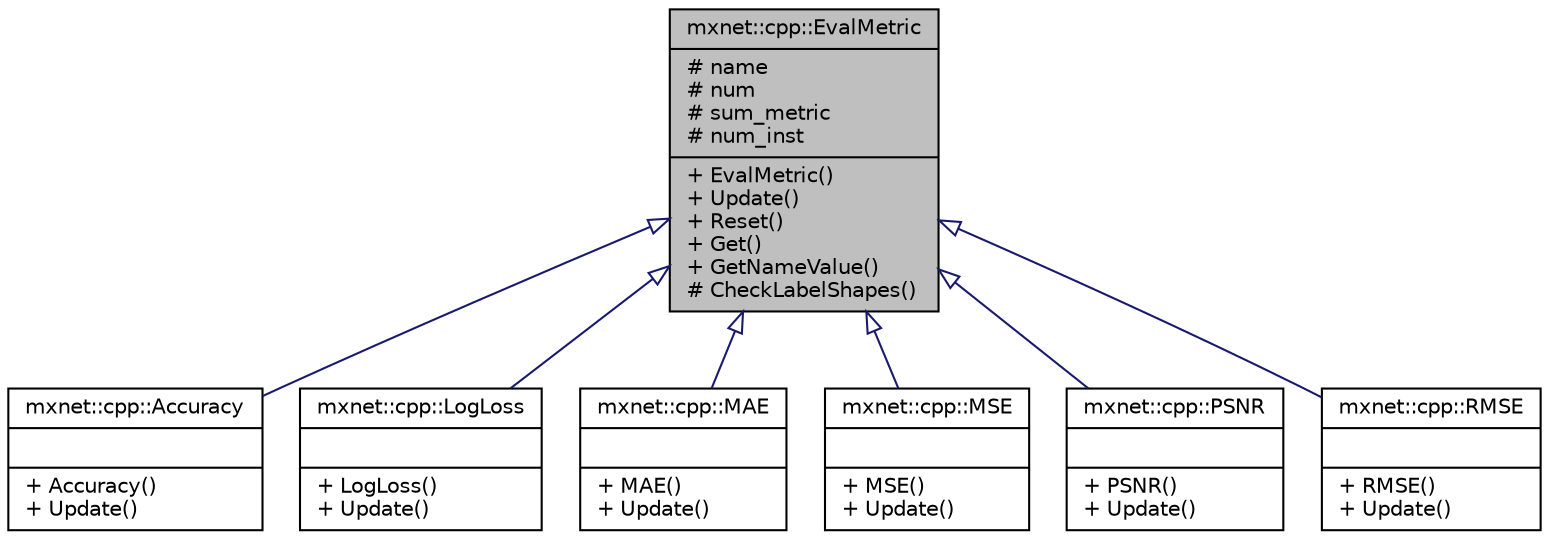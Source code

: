 digraph "mxnet::cpp::EvalMetric"
{
  edge [fontname="Helvetica",fontsize="10",labelfontname="Helvetica",labelfontsize="10"];
  node [fontname="Helvetica",fontsize="10",shape=record];
  Node1 [label="{mxnet::cpp::EvalMetric\n|# name\l# num\l# sum_metric\l# num_inst\l|+ EvalMetric()\l+ Update()\l+ Reset()\l+ Get()\l+ GetNameValue()\l# CheckLabelShapes()\l}",height=0.2,width=0.4,color="black", fillcolor="grey75", style="filled", fontcolor="black"];
  Node1 -> Node2 [dir="back",color="midnightblue",fontsize="10",style="solid",arrowtail="onormal",fontname="Helvetica"];
  Node2 [label="{mxnet::cpp::Accuracy\n||+ Accuracy()\l+ Update()\l}",height=0.2,width=0.4,color="black", fillcolor="white", style="filled",URL="$classmxnet_1_1cpp_1_1Accuracy.html"];
  Node1 -> Node3 [dir="back",color="midnightblue",fontsize="10",style="solid",arrowtail="onormal",fontname="Helvetica"];
  Node3 [label="{mxnet::cpp::LogLoss\n||+ LogLoss()\l+ Update()\l}",height=0.2,width=0.4,color="black", fillcolor="white", style="filled",URL="$classmxnet_1_1cpp_1_1LogLoss.html"];
  Node1 -> Node4 [dir="back",color="midnightblue",fontsize="10",style="solid",arrowtail="onormal",fontname="Helvetica"];
  Node4 [label="{mxnet::cpp::MAE\n||+ MAE()\l+ Update()\l}",height=0.2,width=0.4,color="black", fillcolor="white", style="filled",URL="$classmxnet_1_1cpp_1_1MAE.html"];
  Node1 -> Node5 [dir="back",color="midnightblue",fontsize="10",style="solid",arrowtail="onormal",fontname="Helvetica"];
  Node5 [label="{mxnet::cpp::MSE\n||+ MSE()\l+ Update()\l}",height=0.2,width=0.4,color="black", fillcolor="white", style="filled",URL="$classmxnet_1_1cpp_1_1MSE.html"];
  Node1 -> Node6 [dir="back",color="midnightblue",fontsize="10",style="solid",arrowtail="onormal",fontname="Helvetica"];
  Node6 [label="{mxnet::cpp::PSNR\n||+ PSNR()\l+ Update()\l}",height=0.2,width=0.4,color="black", fillcolor="white", style="filled",URL="$classmxnet_1_1cpp_1_1PSNR.html"];
  Node1 -> Node7 [dir="back",color="midnightblue",fontsize="10",style="solid",arrowtail="onormal",fontname="Helvetica"];
  Node7 [label="{mxnet::cpp::RMSE\n||+ RMSE()\l+ Update()\l}",height=0.2,width=0.4,color="black", fillcolor="white", style="filled",URL="$classmxnet_1_1cpp_1_1RMSE.html"];
}
